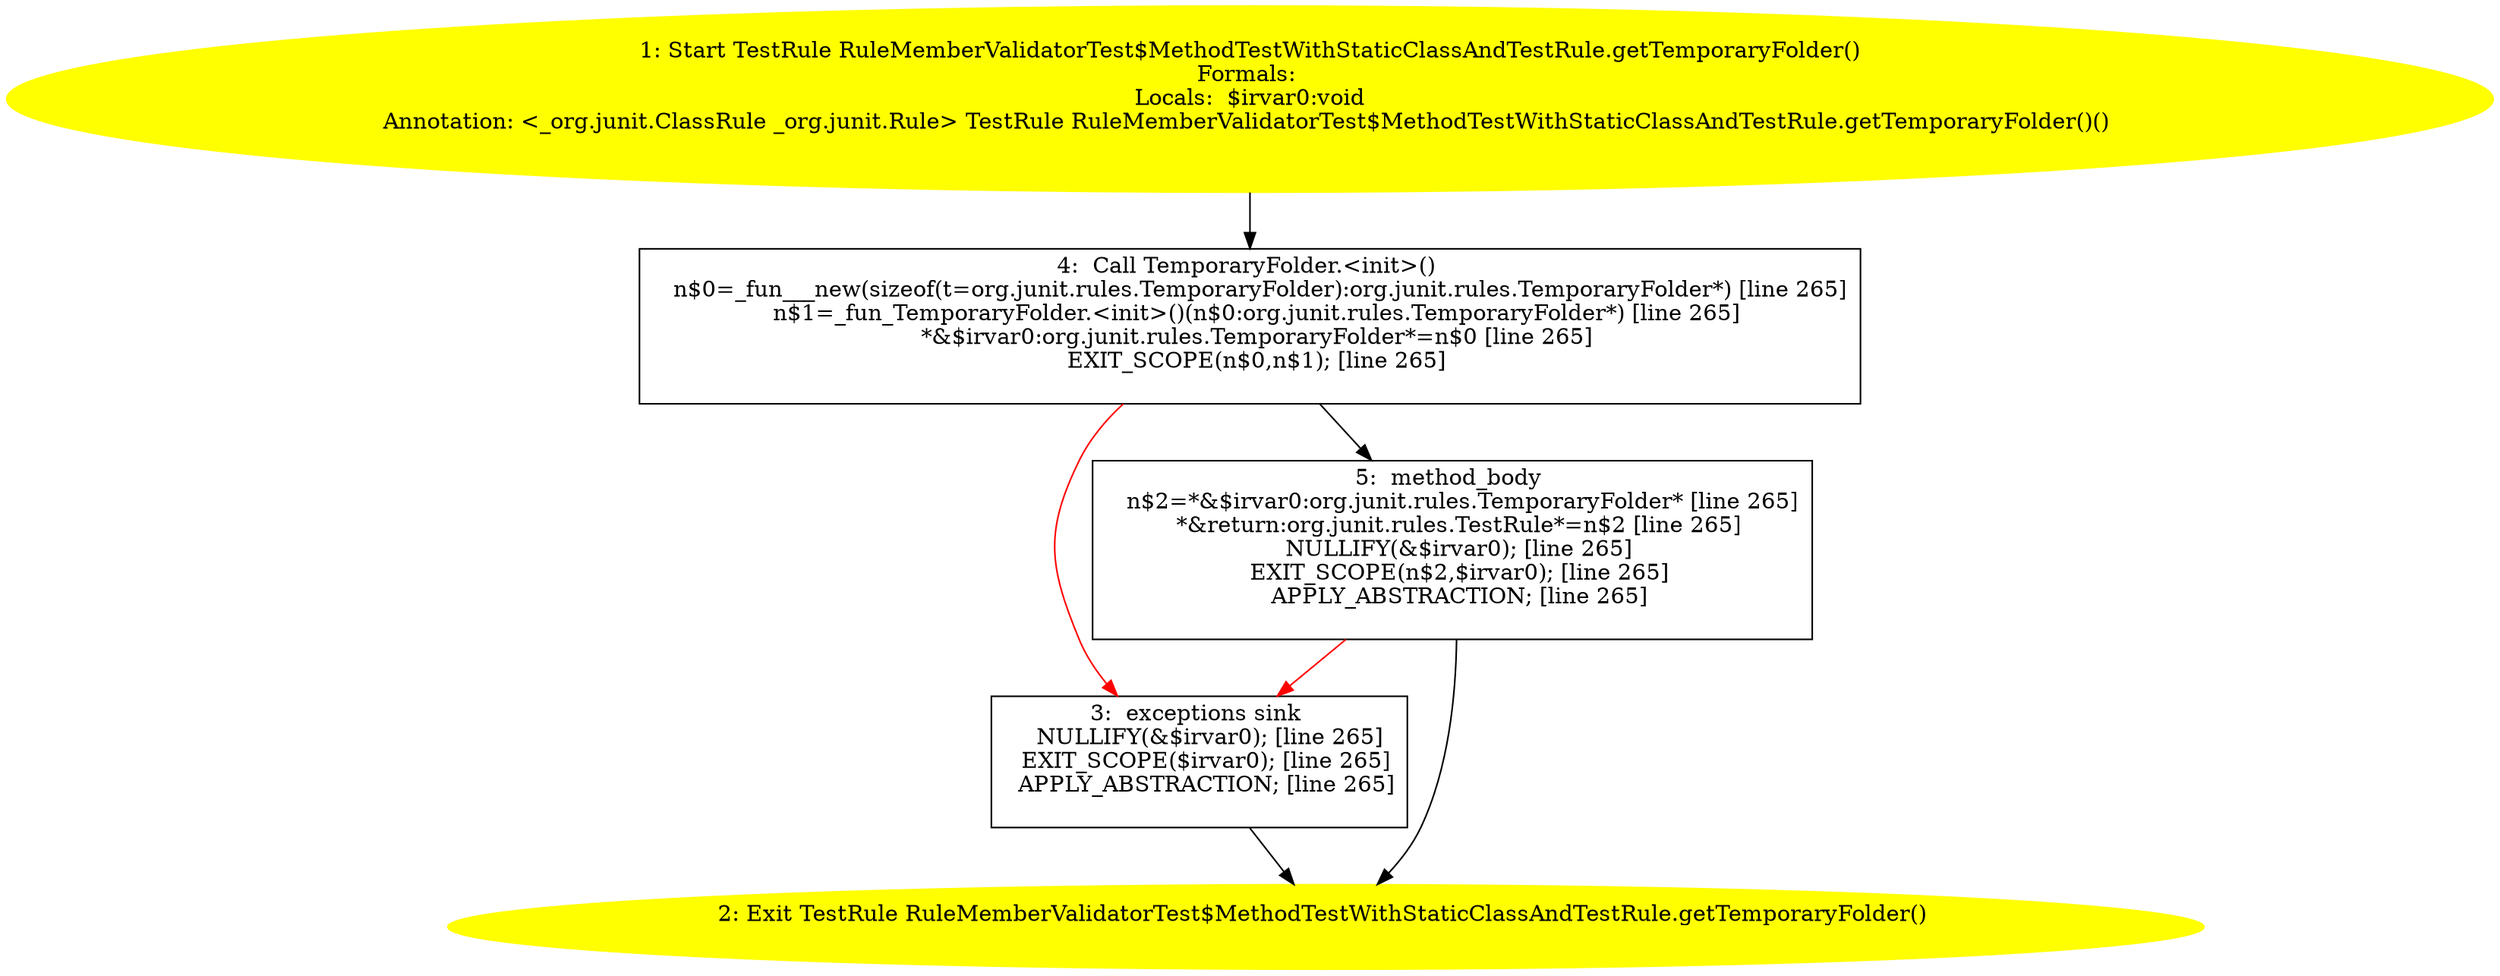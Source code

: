 /* @generated */
digraph cfg {
"org.junit.rules.RuleMemberValidatorTest$MethodTestWithStaticClassAndTestRule.getTemporaryFolder():or.ec386958df56cb7db0fcf32f8b673a30_1" [label="1: Start TestRule RuleMemberValidatorTest$MethodTestWithStaticClassAndTestRule.getTemporaryFolder()\nFormals: \nLocals:  $irvar0:void\nAnnotation: <_org.junit.ClassRule _org.junit.Rule> TestRule RuleMemberValidatorTest$MethodTestWithStaticClassAndTestRule.getTemporaryFolder()() \n  " color=yellow style=filled]
	

	 "org.junit.rules.RuleMemberValidatorTest$MethodTestWithStaticClassAndTestRule.getTemporaryFolder():or.ec386958df56cb7db0fcf32f8b673a30_1" -> "org.junit.rules.RuleMemberValidatorTest$MethodTestWithStaticClassAndTestRule.getTemporaryFolder():or.ec386958df56cb7db0fcf32f8b673a30_4" ;
"org.junit.rules.RuleMemberValidatorTest$MethodTestWithStaticClassAndTestRule.getTemporaryFolder():or.ec386958df56cb7db0fcf32f8b673a30_2" [label="2: Exit TestRule RuleMemberValidatorTest$MethodTestWithStaticClassAndTestRule.getTemporaryFolder() \n  " color=yellow style=filled]
	

"org.junit.rules.RuleMemberValidatorTest$MethodTestWithStaticClassAndTestRule.getTemporaryFolder():or.ec386958df56cb7db0fcf32f8b673a30_3" [label="3:  exceptions sink \n   NULLIFY(&$irvar0); [line 265]\n  EXIT_SCOPE($irvar0); [line 265]\n  APPLY_ABSTRACTION; [line 265]\n " shape="box"]
	

	 "org.junit.rules.RuleMemberValidatorTest$MethodTestWithStaticClassAndTestRule.getTemporaryFolder():or.ec386958df56cb7db0fcf32f8b673a30_3" -> "org.junit.rules.RuleMemberValidatorTest$MethodTestWithStaticClassAndTestRule.getTemporaryFolder():or.ec386958df56cb7db0fcf32f8b673a30_2" ;
"org.junit.rules.RuleMemberValidatorTest$MethodTestWithStaticClassAndTestRule.getTemporaryFolder():or.ec386958df56cb7db0fcf32f8b673a30_4" [label="4:  Call TemporaryFolder.<init>() \n   n$0=_fun___new(sizeof(t=org.junit.rules.TemporaryFolder):org.junit.rules.TemporaryFolder*) [line 265]\n  n$1=_fun_TemporaryFolder.<init>()(n$0:org.junit.rules.TemporaryFolder*) [line 265]\n  *&$irvar0:org.junit.rules.TemporaryFolder*=n$0 [line 265]\n  EXIT_SCOPE(n$0,n$1); [line 265]\n " shape="box"]
	

	 "org.junit.rules.RuleMemberValidatorTest$MethodTestWithStaticClassAndTestRule.getTemporaryFolder():or.ec386958df56cb7db0fcf32f8b673a30_4" -> "org.junit.rules.RuleMemberValidatorTest$MethodTestWithStaticClassAndTestRule.getTemporaryFolder():or.ec386958df56cb7db0fcf32f8b673a30_5" ;
	 "org.junit.rules.RuleMemberValidatorTest$MethodTestWithStaticClassAndTestRule.getTemporaryFolder():or.ec386958df56cb7db0fcf32f8b673a30_4" -> "org.junit.rules.RuleMemberValidatorTest$MethodTestWithStaticClassAndTestRule.getTemporaryFolder():or.ec386958df56cb7db0fcf32f8b673a30_3" [color="red" ];
"org.junit.rules.RuleMemberValidatorTest$MethodTestWithStaticClassAndTestRule.getTemporaryFolder():or.ec386958df56cb7db0fcf32f8b673a30_5" [label="5:  method_body \n   n$2=*&$irvar0:org.junit.rules.TemporaryFolder* [line 265]\n  *&return:org.junit.rules.TestRule*=n$2 [line 265]\n  NULLIFY(&$irvar0); [line 265]\n  EXIT_SCOPE(n$2,$irvar0); [line 265]\n  APPLY_ABSTRACTION; [line 265]\n " shape="box"]
	

	 "org.junit.rules.RuleMemberValidatorTest$MethodTestWithStaticClassAndTestRule.getTemporaryFolder():or.ec386958df56cb7db0fcf32f8b673a30_5" -> "org.junit.rules.RuleMemberValidatorTest$MethodTestWithStaticClassAndTestRule.getTemporaryFolder():or.ec386958df56cb7db0fcf32f8b673a30_2" ;
	 "org.junit.rules.RuleMemberValidatorTest$MethodTestWithStaticClassAndTestRule.getTemporaryFolder():or.ec386958df56cb7db0fcf32f8b673a30_5" -> "org.junit.rules.RuleMemberValidatorTest$MethodTestWithStaticClassAndTestRule.getTemporaryFolder():or.ec386958df56cb7db0fcf32f8b673a30_3" [color="red" ];
}

